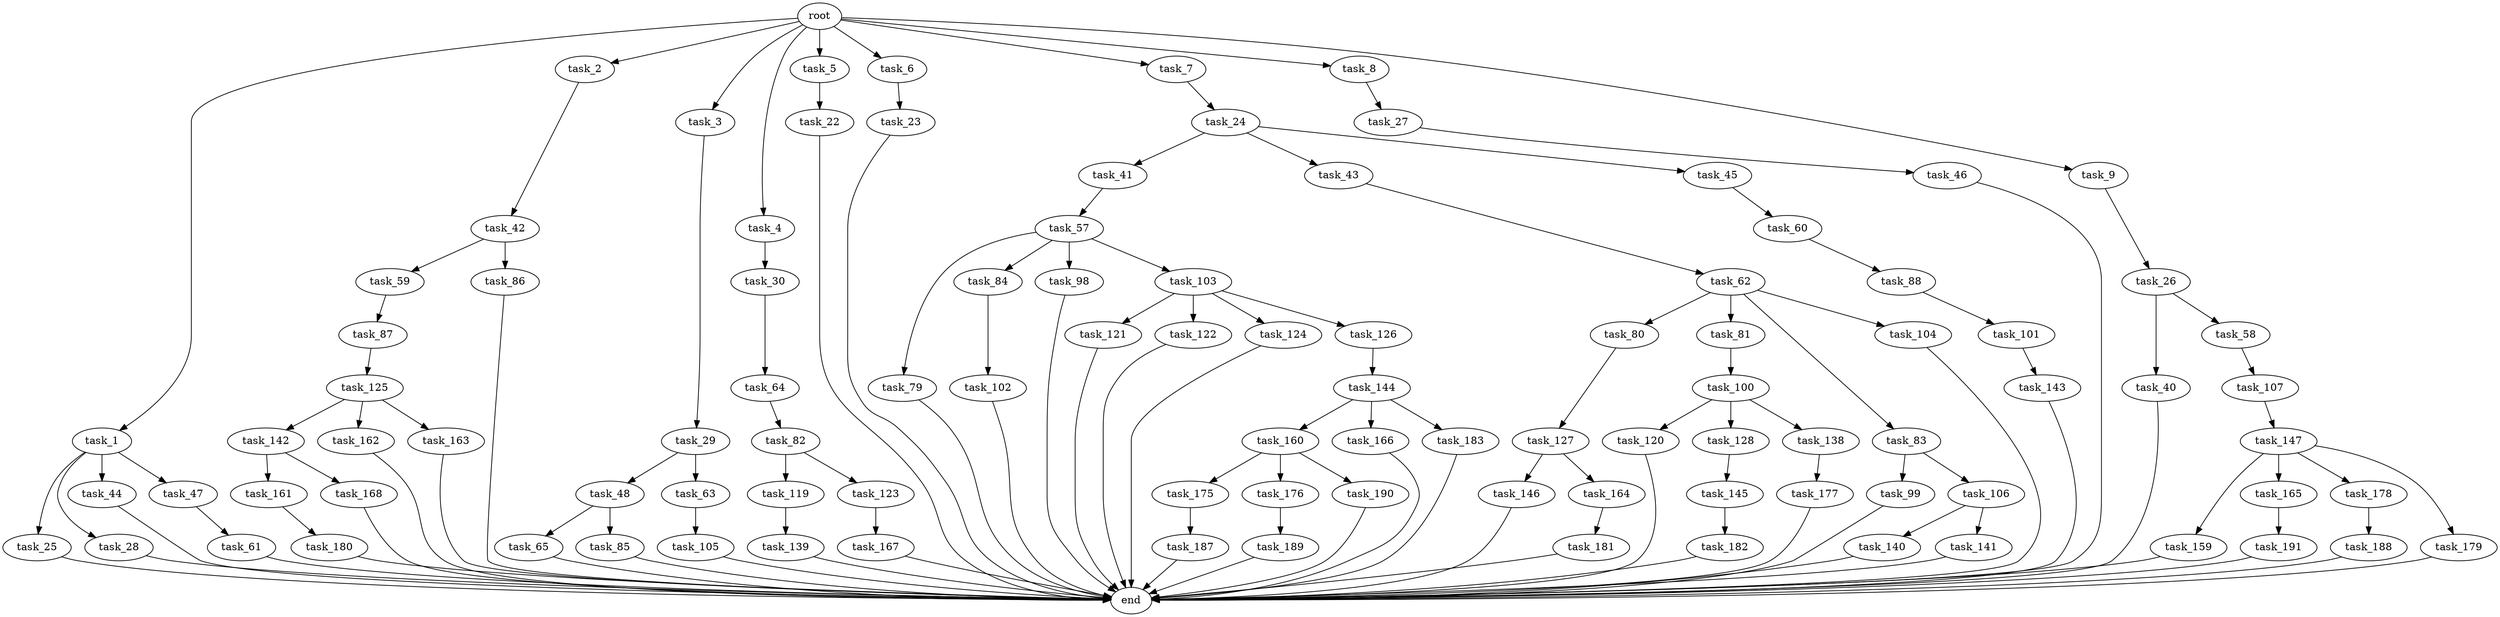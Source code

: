digraph G {
  root [size="0.000000"];
  task_1 [size="1024.000000"];
  task_2 [size="1024.000000"];
  task_3 [size="1024.000000"];
  task_4 [size="1024.000000"];
  task_5 [size="1024.000000"];
  task_6 [size="1024.000000"];
  task_7 [size="1024.000000"];
  task_8 [size="1024.000000"];
  task_9 [size="1024.000000"];
  task_22 [size="34359738368.000000"];
  task_23 [size="420906795008.000000"];
  task_24 [size="34359738368.000000"];
  task_25 [size="858993459200.000000"];
  task_26 [size="420906795008.000000"];
  task_27 [size="695784701952.000000"];
  task_28 [size="858993459200.000000"];
  task_29 [size="858993459200.000000"];
  task_30 [size="214748364800.000000"];
  task_40 [size="34359738368.000000"];
  task_41 [size="858993459200.000000"];
  task_42 [size="34359738368.000000"];
  task_43 [size="858993459200.000000"];
  task_44 [size="858993459200.000000"];
  task_45 [size="858993459200.000000"];
  task_46 [size="420906795008.000000"];
  task_47 [size="858993459200.000000"];
  task_48 [size="34359738368.000000"];
  task_57 [size="77309411328.000000"];
  task_58 [size="34359738368.000000"];
  task_59 [size="695784701952.000000"];
  task_60 [size="549755813888.000000"];
  task_61 [size="420906795008.000000"];
  task_62 [size="77309411328.000000"];
  task_63 [size="34359738368.000000"];
  task_64 [size="137438953472.000000"];
  task_65 [size="420906795008.000000"];
  task_79 [size="420906795008.000000"];
  task_80 [size="77309411328.000000"];
  task_81 [size="77309411328.000000"];
  task_82 [size="420906795008.000000"];
  task_83 [size="77309411328.000000"];
  task_84 [size="420906795008.000000"];
  task_85 [size="420906795008.000000"];
  task_86 [size="695784701952.000000"];
  task_87 [size="549755813888.000000"];
  task_88 [size="695784701952.000000"];
  task_98 [size="420906795008.000000"];
  task_99 [size="309237645312.000000"];
  task_100 [size="695784701952.000000"];
  task_101 [size="420906795008.000000"];
  task_102 [size="309237645312.000000"];
  task_103 [size="420906795008.000000"];
  task_104 [size="77309411328.000000"];
  task_105 [size="549755813888.000000"];
  task_106 [size="309237645312.000000"];
  task_107 [size="34359738368.000000"];
  task_119 [size="309237645312.000000"];
  task_120 [size="695784701952.000000"];
  task_121 [size="137438953472.000000"];
  task_122 [size="137438953472.000000"];
  task_123 [size="309237645312.000000"];
  task_124 [size="137438953472.000000"];
  task_125 [size="420906795008.000000"];
  task_126 [size="137438953472.000000"];
  task_127 [size="77309411328.000000"];
  task_128 [size="695784701952.000000"];
  task_138 [size="695784701952.000000"];
  task_139 [size="695784701952.000000"];
  task_140 [size="420906795008.000000"];
  task_141 [size="420906795008.000000"];
  task_142 [size="420906795008.000000"];
  task_143 [size="214748364800.000000"];
  task_144 [size="309237645312.000000"];
  task_145 [size="34359738368.000000"];
  task_146 [size="137438953472.000000"];
  task_147 [size="34359738368.000000"];
  task_159 [size="214748364800.000000"];
  task_160 [size="420906795008.000000"];
  task_161 [size="695784701952.000000"];
  task_162 [size="420906795008.000000"];
  task_163 [size="420906795008.000000"];
  task_164 [size="137438953472.000000"];
  task_165 [size="214748364800.000000"];
  task_166 [size="420906795008.000000"];
  task_167 [size="137438953472.000000"];
  task_168 [size="695784701952.000000"];
  task_175 [size="695784701952.000000"];
  task_176 [size="695784701952.000000"];
  task_177 [size="214748364800.000000"];
  task_178 [size="214748364800.000000"];
  task_179 [size="214748364800.000000"];
  task_180 [size="214748364800.000000"];
  task_181 [size="137438953472.000000"];
  task_182 [size="34359738368.000000"];
  task_183 [size="420906795008.000000"];
  task_187 [size="214748364800.000000"];
  task_188 [size="34359738368.000000"];
  task_189 [size="34359738368.000000"];
  task_190 [size="695784701952.000000"];
  task_191 [size="549755813888.000000"];
  end [size="0.000000"];

  root -> task_1 [size="1.000000"];
  root -> task_2 [size="1.000000"];
  root -> task_3 [size="1.000000"];
  root -> task_4 [size="1.000000"];
  root -> task_5 [size="1.000000"];
  root -> task_6 [size="1.000000"];
  root -> task_7 [size="1.000000"];
  root -> task_8 [size="1.000000"];
  root -> task_9 [size="1.000000"];
  task_1 -> task_25 [size="838860800.000000"];
  task_1 -> task_28 [size="838860800.000000"];
  task_1 -> task_44 [size="838860800.000000"];
  task_1 -> task_47 [size="838860800.000000"];
  task_2 -> task_42 [size="33554432.000000"];
  task_3 -> task_29 [size="838860800.000000"];
  task_4 -> task_30 [size="209715200.000000"];
  task_5 -> task_22 [size="33554432.000000"];
  task_6 -> task_23 [size="411041792.000000"];
  task_7 -> task_24 [size="33554432.000000"];
  task_8 -> task_27 [size="679477248.000000"];
  task_9 -> task_26 [size="411041792.000000"];
  task_22 -> end [size="1.000000"];
  task_23 -> end [size="1.000000"];
  task_24 -> task_41 [size="838860800.000000"];
  task_24 -> task_43 [size="838860800.000000"];
  task_24 -> task_45 [size="838860800.000000"];
  task_25 -> end [size="1.000000"];
  task_26 -> task_40 [size="33554432.000000"];
  task_26 -> task_58 [size="33554432.000000"];
  task_27 -> task_46 [size="411041792.000000"];
  task_28 -> end [size="1.000000"];
  task_29 -> task_48 [size="33554432.000000"];
  task_29 -> task_63 [size="33554432.000000"];
  task_30 -> task_64 [size="134217728.000000"];
  task_40 -> end [size="1.000000"];
  task_41 -> task_57 [size="75497472.000000"];
  task_42 -> task_59 [size="679477248.000000"];
  task_42 -> task_86 [size="679477248.000000"];
  task_43 -> task_62 [size="75497472.000000"];
  task_44 -> end [size="1.000000"];
  task_45 -> task_60 [size="536870912.000000"];
  task_46 -> end [size="1.000000"];
  task_47 -> task_61 [size="411041792.000000"];
  task_48 -> task_65 [size="411041792.000000"];
  task_48 -> task_85 [size="411041792.000000"];
  task_57 -> task_79 [size="411041792.000000"];
  task_57 -> task_84 [size="411041792.000000"];
  task_57 -> task_98 [size="411041792.000000"];
  task_57 -> task_103 [size="411041792.000000"];
  task_58 -> task_107 [size="33554432.000000"];
  task_59 -> task_87 [size="536870912.000000"];
  task_60 -> task_88 [size="679477248.000000"];
  task_61 -> end [size="1.000000"];
  task_62 -> task_80 [size="75497472.000000"];
  task_62 -> task_81 [size="75497472.000000"];
  task_62 -> task_83 [size="75497472.000000"];
  task_62 -> task_104 [size="75497472.000000"];
  task_63 -> task_105 [size="536870912.000000"];
  task_64 -> task_82 [size="411041792.000000"];
  task_65 -> end [size="1.000000"];
  task_79 -> end [size="1.000000"];
  task_80 -> task_127 [size="75497472.000000"];
  task_81 -> task_100 [size="679477248.000000"];
  task_82 -> task_119 [size="301989888.000000"];
  task_82 -> task_123 [size="301989888.000000"];
  task_83 -> task_99 [size="301989888.000000"];
  task_83 -> task_106 [size="301989888.000000"];
  task_84 -> task_102 [size="301989888.000000"];
  task_85 -> end [size="1.000000"];
  task_86 -> end [size="1.000000"];
  task_87 -> task_125 [size="411041792.000000"];
  task_88 -> task_101 [size="411041792.000000"];
  task_98 -> end [size="1.000000"];
  task_99 -> end [size="1.000000"];
  task_100 -> task_120 [size="679477248.000000"];
  task_100 -> task_128 [size="679477248.000000"];
  task_100 -> task_138 [size="679477248.000000"];
  task_101 -> task_143 [size="209715200.000000"];
  task_102 -> end [size="1.000000"];
  task_103 -> task_121 [size="134217728.000000"];
  task_103 -> task_122 [size="134217728.000000"];
  task_103 -> task_124 [size="134217728.000000"];
  task_103 -> task_126 [size="134217728.000000"];
  task_104 -> end [size="1.000000"];
  task_105 -> end [size="1.000000"];
  task_106 -> task_140 [size="411041792.000000"];
  task_106 -> task_141 [size="411041792.000000"];
  task_107 -> task_147 [size="33554432.000000"];
  task_119 -> task_139 [size="679477248.000000"];
  task_120 -> end [size="1.000000"];
  task_121 -> end [size="1.000000"];
  task_122 -> end [size="1.000000"];
  task_123 -> task_167 [size="134217728.000000"];
  task_124 -> end [size="1.000000"];
  task_125 -> task_142 [size="411041792.000000"];
  task_125 -> task_162 [size="411041792.000000"];
  task_125 -> task_163 [size="411041792.000000"];
  task_126 -> task_144 [size="301989888.000000"];
  task_127 -> task_146 [size="134217728.000000"];
  task_127 -> task_164 [size="134217728.000000"];
  task_128 -> task_145 [size="33554432.000000"];
  task_138 -> task_177 [size="209715200.000000"];
  task_139 -> end [size="1.000000"];
  task_140 -> end [size="1.000000"];
  task_141 -> end [size="1.000000"];
  task_142 -> task_161 [size="679477248.000000"];
  task_142 -> task_168 [size="679477248.000000"];
  task_143 -> end [size="1.000000"];
  task_144 -> task_160 [size="411041792.000000"];
  task_144 -> task_166 [size="411041792.000000"];
  task_144 -> task_183 [size="411041792.000000"];
  task_145 -> task_182 [size="33554432.000000"];
  task_146 -> end [size="1.000000"];
  task_147 -> task_159 [size="209715200.000000"];
  task_147 -> task_165 [size="209715200.000000"];
  task_147 -> task_178 [size="209715200.000000"];
  task_147 -> task_179 [size="209715200.000000"];
  task_159 -> end [size="1.000000"];
  task_160 -> task_175 [size="679477248.000000"];
  task_160 -> task_176 [size="679477248.000000"];
  task_160 -> task_190 [size="679477248.000000"];
  task_161 -> task_180 [size="209715200.000000"];
  task_162 -> end [size="1.000000"];
  task_163 -> end [size="1.000000"];
  task_164 -> task_181 [size="134217728.000000"];
  task_165 -> task_191 [size="536870912.000000"];
  task_166 -> end [size="1.000000"];
  task_167 -> end [size="1.000000"];
  task_168 -> end [size="1.000000"];
  task_175 -> task_187 [size="209715200.000000"];
  task_176 -> task_189 [size="33554432.000000"];
  task_177 -> end [size="1.000000"];
  task_178 -> task_188 [size="33554432.000000"];
  task_179 -> end [size="1.000000"];
  task_180 -> end [size="1.000000"];
  task_181 -> end [size="1.000000"];
  task_182 -> end [size="1.000000"];
  task_183 -> end [size="1.000000"];
  task_187 -> end [size="1.000000"];
  task_188 -> end [size="1.000000"];
  task_189 -> end [size="1.000000"];
  task_190 -> end [size="1.000000"];
  task_191 -> end [size="1.000000"];
}
